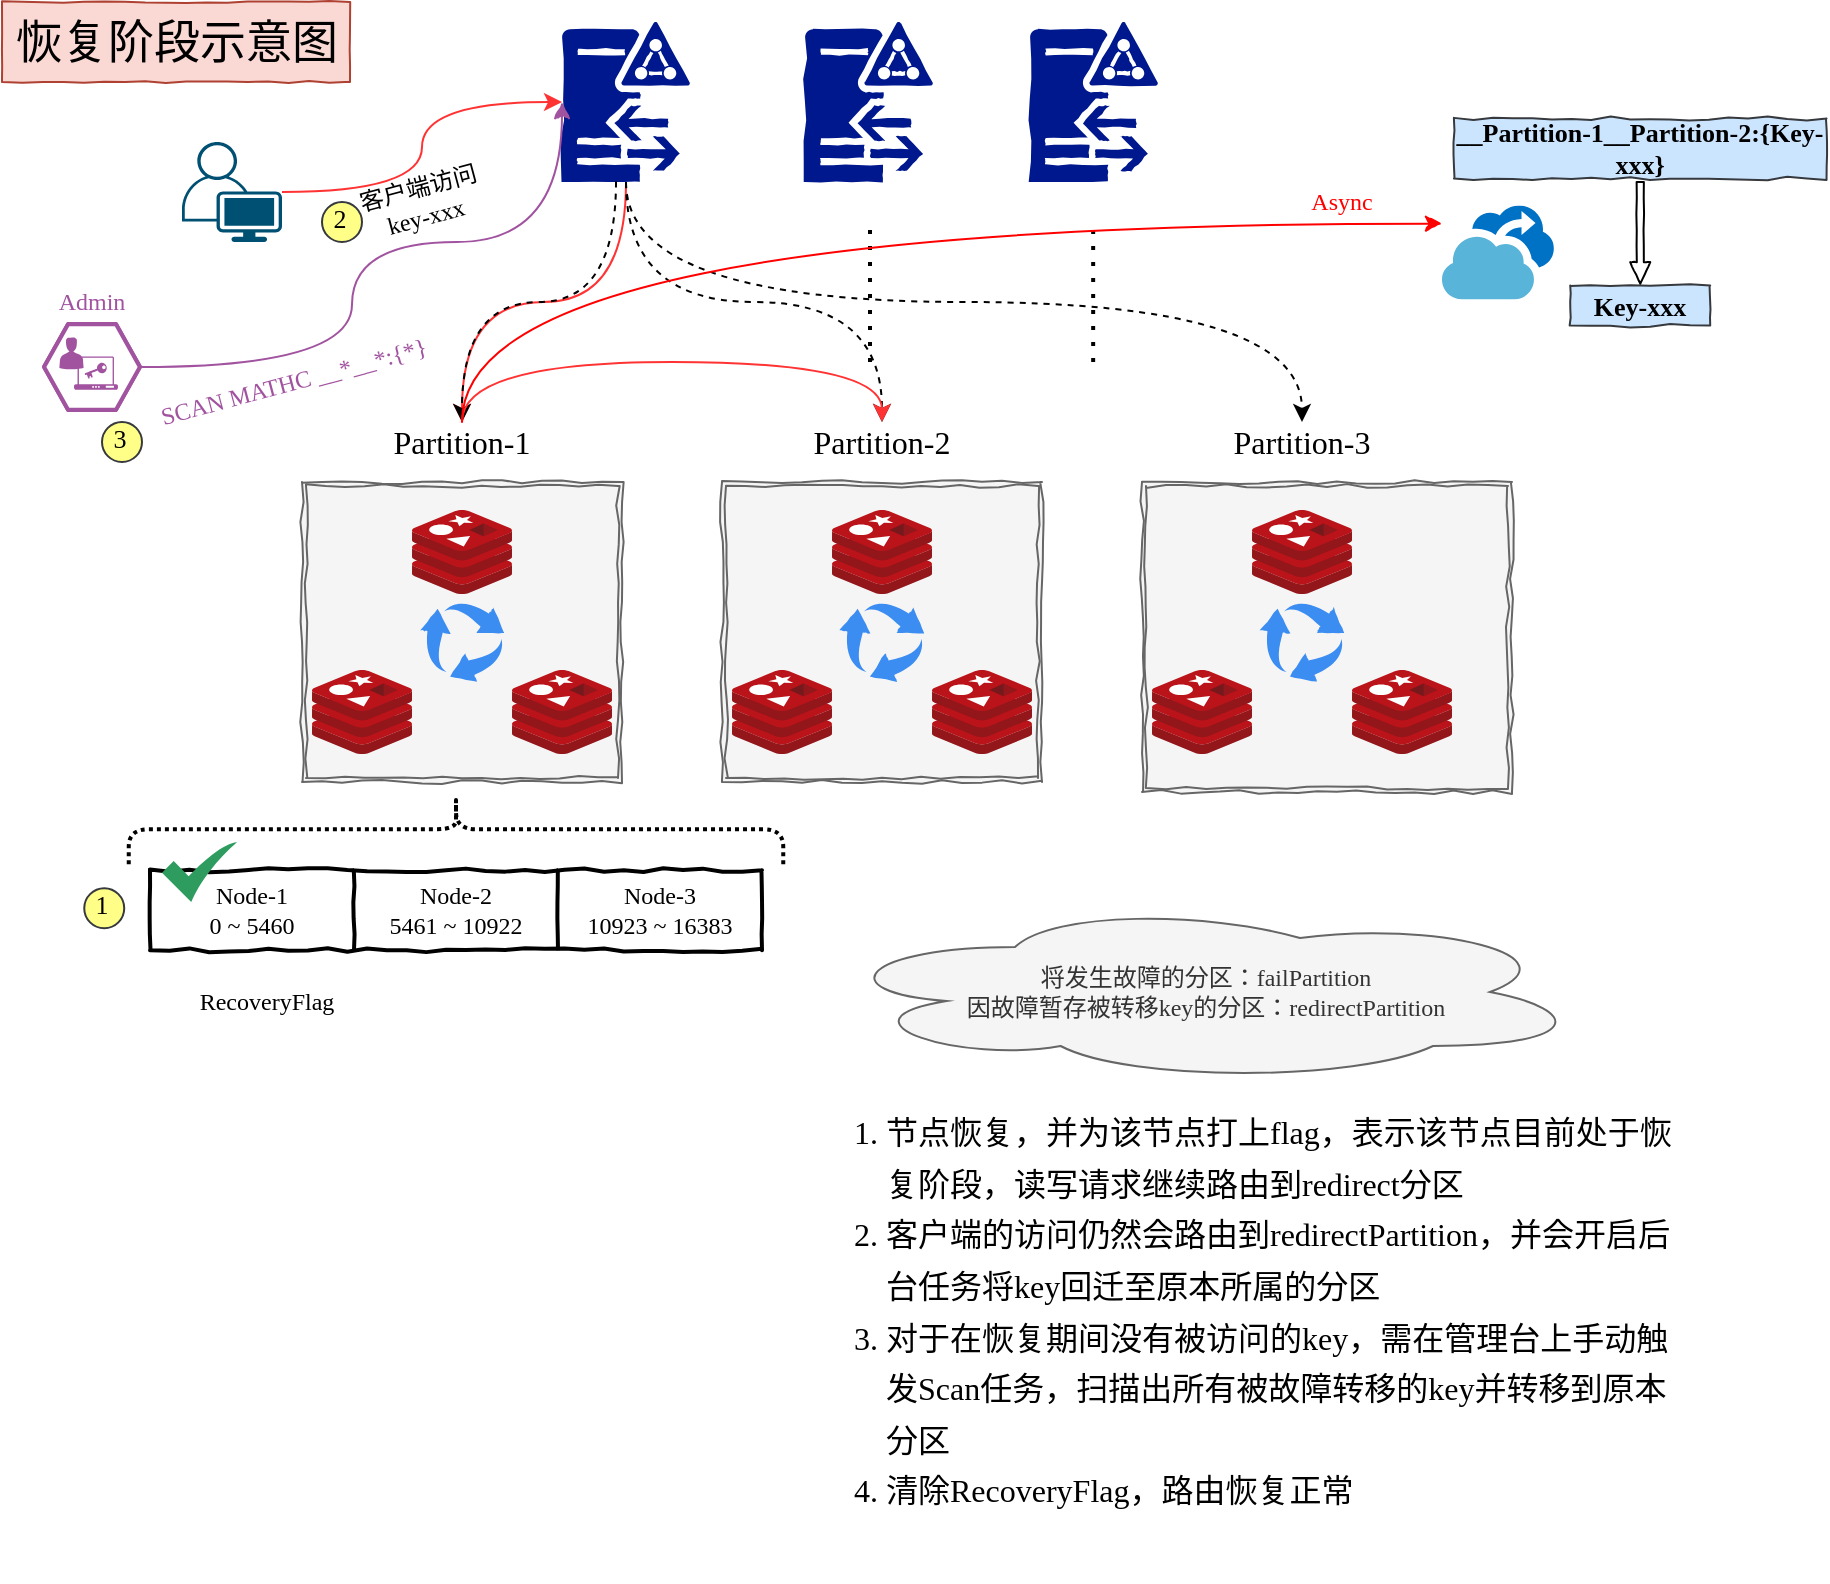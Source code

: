 <mxfile version="14.7.7" type="github"><diagram id="vCokj1778KDr5Ses3Ti8" name="Page-1"><mxGraphModel dx="2031" dy="1089" grid="1" gridSize="10" guides="1" tooltips="1" connect="1" arrows="1" fold="1" page="1" pageScale="1" pageWidth="827" pageHeight="1169" math="0" shadow="0"><root><mxCell id="0"/><mxCell id="1" parent="0"/><mxCell id="nRLjxPD2J0OSJHSsYI21-68" style="edgeStyle=orthogonalEdgeStyle;curved=1;rounded=0;orthogonalLoop=1;jettySize=auto;html=1;fontFamily=Comic Sans MS;fontSize=16;exitX=0.5;exitY=1;exitDx=0;exitDy=0;exitPerimeter=0;dashed=1;" parent="1" source="nRLjxPD2J0OSJHSsYI21-7" target="nRLjxPD2J0OSJHSsYI21-48" edge="1"><mxGeometry relative="1" as="geometry"/></mxCell><mxCell id="j68x0pg5eVrXGGbAdJ2o-10" style="edgeStyle=orthogonalEdgeStyle;curved=1;rounded=0;orthogonalLoop=1;jettySize=auto;html=1;entryX=0.5;entryY=0;entryDx=0;entryDy=0;fontFamily=Comic Sans MS;fontColor=#000000;strokeColor=#FF3333;" edge="1" parent="1" source="nRLjxPD2J0OSJHSsYI21-7" target="nRLjxPD2J0OSJHSsYI21-33"><mxGeometry relative="1" as="geometry"/></mxCell><mxCell id="nRLjxPD2J0OSJHSsYI21-7" value="" style="aspect=fixed;pointerEvents=1;shadow=0;dashed=0;html=1;strokeColor=none;labelPosition=center;verticalLabelPosition=bottom;verticalAlign=top;align=center;fillColor=#00188D;shape=mxgraph.mscae.enterprise.d;comic=1;" parent="1" vertex="1"><mxGeometry x="608" y="50" width="64" height="80" as="geometry"/></mxCell><mxCell id="nRLjxPD2J0OSJHSsYI21-29" value="" style="aspect=fixed;pointerEvents=1;shadow=0;dashed=0;html=1;strokeColor=none;labelPosition=center;verticalLabelPosition=bottom;verticalAlign=top;align=center;fillColor=#00188D;shape=mxgraph.mscae.enterprise.d;comic=1;" parent="1" vertex="1"><mxGeometry x="729.5" y="50" width="64" height="80" as="geometry"/></mxCell><mxCell id="nRLjxPD2J0OSJHSsYI21-30" value="" style="aspect=fixed;pointerEvents=1;shadow=0;dashed=0;html=1;strokeColor=none;labelPosition=center;verticalLabelPosition=bottom;verticalAlign=top;align=center;fillColor=#00188D;shape=mxgraph.mscae.enterprise.d;comic=1;" parent="1" vertex="1"><mxGeometry x="842" y="50" width="64" height="80" as="geometry"/></mxCell><mxCell id="nRLjxPD2J0OSJHSsYI21-34" value="" style="group" parent="1" vertex="1" connectable="0"><mxGeometry x="478" y="250" width="160" height="180" as="geometry"/></mxCell><mxCell id="nRLjxPD2J0OSJHSsYI21-3" value="" style="shape=ext;double=1;rounded=0;whiteSpace=wrap;html=1;comic=1;treeMoving=0;treeFolding=0;container=1;fillColor=#f5f5f5;strokeColor=#666666;fontColor=#333333;" parent="nRLjxPD2J0OSJHSsYI21-34" vertex="1"><mxGeometry y="30" width="160" height="150" as="geometry"><mxRectangle x="540" y="370" width="50" height="40" as="alternateBounds"/></mxGeometry></mxCell><mxCell id="nRLjxPD2J0OSJHSsYI21-25" value="" style="aspect=fixed;html=1;points=[];align=center;image;fontSize=12;image=img/lib/mscae/Cache_Redis_Product.svg;comic=1;" parent="nRLjxPD2J0OSJHSsYI21-3" vertex="1"><mxGeometry x="55" y="14" width="50" height="42" as="geometry"/></mxCell><mxCell id="nRLjxPD2J0OSJHSsYI21-26" value="" style="aspect=fixed;html=1;points=[];align=center;image;fontSize=12;image=img/lib/mscae/Cache_Redis_Product.svg;comic=1;" parent="nRLjxPD2J0OSJHSsYI21-3" vertex="1"><mxGeometry x="5" y="94" width="50" height="42" as="geometry"/></mxCell><mxCell id="nRLjxPD2J0OSJHSsYI21-27" value="" style="aspect=fixed;html=1;points=[];align=center;image;fontSize=12;image=img/lib/mscae/Cache_Redis_Product.svg;comic=1;" parent="nRLjxPD2J0OSJHSsYI21-3" vertex="1"><mxGeometry x="105" y="94" width="50" height="42" as="geometry"/></mxCell><mxCell id="nRLjxPD2J0OSJHSsYI21-33" value="Partition-1" style="text;html=1;strokeColor=none;fillColor=none;align=center;verticalAlign=middle;whiteSpace=wrap;rounded=0;dashed=1;dashPattern=1 4;labelBackgroundColor=none;comic=0;pointerEvents=1;fontFamily=Comic Sans MS;fontSize=16;" parent="nRLjxPD2J0OSJHSsYI21-34" vertex="1"><mxGeometry x="30" width="100" height="20" as="geometry"/></mxCell><mxCell id="nRLjxPD2J0OSJHSsYI21-76" value="" style="html=1;aspect=fixed;strokeColor=none;shadow=0;align=center;verticalAlign=top;fillColor=#3B8DF1;shape=mxgraph.gcp2.arrow_cycle;dashed=1;labelBackgroundColor=none;comic=1;pointerEvents=1;fontFamily=Comic Sans MS;fontSize=13;" parent="nRLjxPD2J0OSJHSsYI21-34" vertex="1"><mxGeometry x="58.94" y="90" width="42.11" height="40" as="geometry"/></mxCell><mxCell id="nRLjxPD2J0OSJHSsYI21-35" value="" style="group" parent="1" vertex="1" connectable="0"><mxGeometry x="688" y="250" width="160" height="180" as="geometry"/></mxCell><mxCell id="nRLjxPD2J0OSJHSsYI21-36" value="" style="shape=ext;double=1;rounded=0;whiteSpace=wrap;html=1;comic=1;treeMoving=0;treeFolding=0;container=1;fillColor=#f5f5f5;strokeColor=#666666;fontColor=#333333;" parent="nRLjxPD2J0OSJHSsYI21-35" vertex="1"><mxGeometry y="30" width="160" height="150" as="geometry"><mxRectangle x="540" y="370" width="50" height="40" as="alternateBounds"/></mxGeometry></mxCell><mxCell id="nRLjxPD2J0OSJHSsYI21-37" value="" style="aspect=fixed;html=1;points=[];align=center;image;fontSize=12;image=img/lib/mscae/Cache_Redis_Product.svg;comic=1;" parent="nRLjxPD2J0OSJHSsYI21-36" vertex="1"><mxGeometry x="55" y="14" width="50" height="42" as="geometry"/></mxCell><mxCell id="nRLjxPD2J0OSJHSsYI21-38" value="" style="aspect=fixed;html=1;points=[];align=center;image;fontSize=12;image=img/lib/mscae/Cache_Redis_Product.svg;comic=1;" parent="nRLjxPD2J0OSJHSsYI21-36" vertex="1"><mxGeometry x="5" y="94" width="50" height="42" as="geometry"/></mxCell><mxCell id="nRLjxPD2J0OSJHSsYI21-39" value="" style="aspect=fixed;html=1;points=[];align=center;image;fontSize=12;image=img/lib/mscae/Cache_Redis_Product.svg;comic=1;" parent="nRLjxPD2J0OSJHSsYI21-36" vertex="1"><mxGeometry x="105" y="94" width="50" height="42" as="geometry"/></mxCell><mxCell id="nRLjxPD2J0OSJHSsYI21-77" value="" style="html=1;aspect=fixed;strokeColor=none;shadow=0;align=center;verticalAlign=top;fillColor=#3B8DF1;shape=mxgraph.gcp2.arrow_cycle;dashed=1;labelBackgroundColor=none;comic=1;pointerEvents=1;fontFamily=Comic Sans MS;fontSize=13;" parent="nRLjxPD2J0OSJHSsYI21-36" vertex="1"><mxGeometry x="58.94" y="60" width="42.11" height="40" as="geometry"/></mxCell><mxCell id="nRLjxPD2J0OSJHSsYI21-41" value="Partition-2" style="text;html=1;strokeColor=none;fillColor=none;align=center;verticalAlign=middle;whiteSpace=wrap;rounded=0;dashed=1;dashPattern=1 4;labelBackgroundColor=none;comic=0;pointerEvents=1;fontFamily=Comic Sans MS;fontSize=16;" parent="nRLjxPD2J0OSJHSsYI21-35" vertex="1"><mxGeometry x="30" width="100" height="20" as="geometry"/></mxCell><mxCell id="nRLjxPD2J0OSJHSsYI21-42" value="" style="group" parent="1" vertex="1" connectable="0"><mxGeometry x="898" y="250" width="185" height="185" as="geometry"/></mxCell><mxCell id="nRLjxPD2J0OSJHSsYI21-43" value="" style="shape=ext;double=1;rounded=0;whiteSpace=wrap;html=1;comic=1;treeMoving=0;treeFolding=0;container=1;fillColor=#f5f5f5;strokeColor=#666666;fontColor=#333333;" parent="nRLjxPD2J0OSJHSsYI21-42" vertex="1"><mxGeometry y="30" width="185" height="155" as="geometry"><mxRectangle x="540" y="370" width="50" height="40" as="alternateBounds"/></mxGeometry></mxCell><mxCell id="nRLjxPD2J0OSJHSsYI21-44" value="" style="aspect=fixed;html=1;points=[];align=center;image;fontSize=12;image=img/lib/mscae/Cache_Redis_Product.svg;comic=1;" parent="nRLjxPD2J0OSJHSsYI21-43" vertex="1"><mxGeometry x="55" y="14" width="50" height="42" as="geometry"/></mxCell><mxCell id="nRLjxPD2J0OSJHSsYI21-45" value="" style="aspect=fixed;html=1;points=[];align=center;image;fontSize=12;image=img/lib/mscae/Cache_Redis_Product.svg;comic=1;" parent="nRLjxPD2J0OSJHSsYI21-43" vertex="1"><mxGeometry x="5" y="94" width="50" height="42" as="geometry"/></mxCell><mxCell id="nRLjxPD2J0OSJHSsYI21-46" value="" style="aspect=fixed;html=1;points=[];align=center;image;fontSize=12;image=img/lib/mscae/Cache_Redis_Product.svg;comic=1;" parent="nRLjxPD2J0OSJHSsYI21-43" vertex="1"><mxGeometry x="105" y="94" width="50" height="42" as="geometry"/></mxCell><mxCell id="nRLjxPD2J0OSJHSsYI21-78" value="" style="html=1;aspect=fixed;strokeColor=none;shadow=0;align=center;verticalAlign=top;fillColor=#3B8DF1;shape=mxgraph.gcp2.arrow_cycle;dashed=1;labelBackgroundColor=none;comic=1;pointerEvents=1;fontFamily=Comic Sans MS;fontSize=13;" parent="nRLjxPD2J0OSJHSsYI21-43" vertex="1"><mxGeometry x="58.95" y="60" width="42.11" height="40" as="geometry"/></mxCell><mxCell id="nRLjxPD2J0OSJHSsYI21-48" value="Partition-3" style="text;html=1;strokeColor=none;fillColor=none;align=center;verticalAlign=middle;whiteSpace=wrap;rounded=0;dashed=1;dashPattern=1 4;labelBackgroundColor=none;comic=0;pointerEvents=1;fontFamily=Comic Sans MS;fontSize=16;" parent="nRLjxPD2J0OSJHSsYI21-42" vertex="1"><mxGeometry x="30" width="100" height="20" as="geometry"/></mxCell><mxCell id="nRLjxPD2J0OSJHSsYI21-49" value="" style="shape=curlyBracket;whiteSpace=wrap;html=1;rounded=1;labelBackgroundColor=none;comic=0;pointerEvents=1;fontFamily=Comic Sans MS;fontSize=16;strokeColor=#000000;strokeWidth=2;fillColor=#ffffff;rotation=90;dashed=1;size=0.5;dashPattern=1 1;" parent="1" vertex="1"><mxGeometry x="537.5" y="290" width="35" height="327.25" as="geometry"/></mxCell><mxCell id="nRLjxPD2J0OSJHSsYI21-51" value="" style="shape=table;html=1;whiteSpace=wrap;startSize=0;container=0;collapsible=0;childLayout=tableLayout;labelBackgroundColor=none;comic=1;pointerEvents=1;fontFamily=Comic Sans MS;fontSize=16;strokeColor=#000000;strokeWidth=2;fillColor=#ffffff;" parent="1" vertex="1"><mxGeometry x="402" y="474.12" width="306" height="40" as="geometry"/></mxCell><mxCell id="nRLjxPD2J0OSJHSsYI21-52" value="" style="shape=partialRectangle;html=1;whiteSpace=wrap;collapsible=0;dropTarget=0;pointerEvents=0;fillColor=none;top=0;left=0;bottom=0;right=0;points=[[0,0.5],[1,0.5]];portConstraint=eastwest;" parent="nRLjxPD2J0OSJHSsYI21-51" vertex="1"><mxGeometry width="306" height="40" as="geometry"/></mxCell><mxCell id="nRLjxPD2J0OSJHSsYI21-53" value="&lt;font face=&quot;Comic Sans MS&quot;&gt;Node-1&lt;br&gt;0 ~ 5460&lt;/font&gt;" style="shape=partialRectangle;html=1;whiteSpace=wrap;connectable=0;fillColor=none;top=0;left=0;bottom=0;right=0;overflow=hidden;container=0;" parent="nRLjxPD2J0OSJHSsYI21-52" vertex="1"><mxGeometry width="102" height="40" as="geometry"/></mxCell><mxCell id="nRLjxPD2J0OSJHSsYI21-54" value="&lt;font face=&quot;Comic Sans MS&quot;&gt;Node-2&lt;br&gt;5461 ~ 10922&lt;/font&gt;" style="shape=partialRectangle;html=1;whiteSpace=wrap;connectable=0;fillColor=none;top=0;left=0;bottom=0;right=0;overflow=hidden;" parent="nRLjxPD2J0OSJHSsYI21-52" vertex="1"><mxGeometry x="102" width="102" height="40" as="geometry"/></mxCell><mxCell id="nRLjxPD2J0OSJHSsYI21-55" value="&lt;font face=&quot;Comic Sans MS&quot;&gt;Node-3&lt;br&gt;10923 ~ 16383&lt;/font&gt;" style="shape=partialRectangle;html=1;whiteSpace=wrap;connectable=0;fillColor=none;top=0;left=0;bottom=0;right=0;overflow=hidden;" parent="nRLjxPD2J0OSJHSsYI21-52" vertex="1"><mxGeometry x="204" width="102" height="40" as="geometry"/></mxCell><mxCell id="nRLjxPD2J0OSJHSsYI21-66" value="" style="endArrow=classic;html=1;fontFamily=Comic Sans MS;fontSize=16;exitX=0.422;exitY=0.995;exitDx=0;exitDy=0;exitPerimeter=0;edgeStyle=orthogonalEdgeStyle;curved=1;dashed=1;" parent="1" source="nRLjxPD2J0OSJHSsYI21-7" target="nRLjxPD2J0OSJHSsYI21-33" edge="1"><mxGeometry width="50" height="50" relative="1" as="geometry"><mxPoint x="688" y="220" as="sourcePoint"/><mxPoint x="588" y="250" as="targetPoint"/></mxGeometry></mxCell><mxCell id="nRLjxPD2J0OSJHSsYI21-67" value="" style="endArrow=classic;html=1;fontFamily=Comic Sans MS;fontSize=16;edgeStyle=orthogonalEdgeStyle;curved=1;exitX=0.5;exitY=1;exitDx=0;exitDy=0;exitPerimeter=0;dashed=1;entryX=0.5;entryY=0;entryDx=0;entryDy=0;" parent="1" source="nRLjxPD2J0OSJHSsYI21-7" target="nRLjxPD2J0OSJHSsYI21-41" edge="1"><mxGeometry width="50" height="50" relative="1" as="geometry"><mxPoint x="638" y="140" as="sourcePoint"/><mxPoint x="747.59" y="246.4" as="targetPoint"/></mxGeometry></mxCell><mxCell id="nRLjxPD2J0OSJHSsYI21-69" value="" style="endArrow=none;dashed=1;html=1;dashPattern=1 3;strokeWidth=2;fontFamily=Comic Sans MS;fontSize=16;" parent="1" edge="1"><mxGeometry width="50" height="50" relative="1" as="geometry"><mxPoint x="762" y="220" as="sourcePoint"/><mxPoint x="762" y="150" as="targetPoint"/></mxGeometry></mxCell><mxCell id="nRLjxPD2J0OSJHSsYI21-70" value="" style="endArrow=none;dashed=1;html=1;dashPattern=1 3;strokeWidth=2;fontFamily=Comic Sans MS;fontSize=16;" parent="1" edge="1"><mxGeometry width="50" height="50" relative="1" as="geometry"><mxPoint x="873.58" y="220" as="sourcePoint"/><mxPoint x="873.58" y="150" as="targetPoint"/></mxGeometry></mxCell><mxCell id="nRLjxPD2J0OSJHSsYI21-86" value="1" style="ellipse;whiteSpace=wrap;html=1;aspect=fixed;strokeWidth=1;fontFamily=Tahoma;spacingBottom=4;spacingRight=2;strokeColor=#36393d;labelBackgroundColor=none;comic=1;pointerEvents=1;fontSize=13;fillColor=#ffff88;" parent="1" vertex="1"><mxGeometry x="369.12" y="483.12" width="20" height="20" as="geometry"/></mxCell><mxCell id="nRLjxPD2J0OSJHSsYI21-89" value="2" style="ellipse;whiteSpace=wrap;html=1;aspect=fixed;strokeWidth=1;fontFamily=Tahoma;spacingBottom=4;spacingRight=2;strokeColor=#36393d;labelBackgroundColor=none;comic=1;pointerEvents=1;fontSize=13;fillColor=#ffff88;" parent="1" vertex="1"><mxGeometry x="488" y="140" width="20" height="20" as="geometry"/></mxCell><mxCell id="nRLjxPD2J0OSJHSsYI21-90" value="Key-xxx" style="text;html=1;fillColor=#cce5ff;align=center;verticalAlign=middle;whiteSpace=wrap;rounded=0;labelBackgroundColor=none;comic=1;pointerEvents=1;fontFamily=Comic Sans MS;fontSize=13;fontStyle=1;strokeColor=#36393d;" parent="1" vertex="1"><mxGeometry x="1112.11" y="181.75" width="70" height="20" as="geometry"/></mxCell><mxCell id="nRLjxPD2J0OSJHSsYI21-91" value="&lt;ol style=&quot;line-height: 160%&quot;&gt;&lt;li&gt;&lt;span&gt;节点恢复&lt;/span&gt;&lt;span&gt;，并为该节点打上flag，表示该节点目前处于恢复阶段，读写请求继续路由到redirect分区&lt;/span&gt;&lt;/li&gt;&lt;li&gt;&lt;span&gt;客户端的访问仍然会路由到redirectPartition，并会开启后台任务将key回迁至原本所属的分区&lt;/span&gt;&lt;br&gt;&lt;/li&gt;&lt;li&gt;对于在恢复期间没有被访问的key，需在管理台上手动触发Scan任务，扫描出所有被故障转移的key并转移到原本分区&lt;/li&gt;&lt;li&gt;清除RecoveryFlag，路由恢复正常&lt;/li&gt;&lt;/ol&gt;" style="text;strokeColor=none;fillColor=none;html=1;whiteSpace=wrap;verticalAlign=middle;overflow=hidden;labelBackgroundColor=none;comic=1;pointerEvents=1;fontFamily=Comic Sans MS;fontSize=16;spacingTop=0;jiggle=1;spacing=0;" parent="1" vertex="1"><mxGeometry x="729.5" y="560" width="440" height="270" as="geometry"/></mxCell><mxCell id="nRLjxPD2J0OSJHSsYI21-98" value="__Partition-1__Partition-2:{Key-xxx}" style="text;html=1;fillColor=#cce5ff;align=center;verticalAlign=middle;whiteSpace=wrap;rounded=0;labelBackgroundColor=none;comic=1;pointerEvents=1;fontFamily=Comic Sans MS;fontSize=13;fontStyle=1;strokeColor=#36393d;" parent="1" vertex="1"><mxGeometry x="1053.95" y="98.25" width="186.32" height="30" as="geometry"/></mxCell><mxCell id="nRLjxPD2J0OSJHSsYI21-100" value="" style="verticalLabelPosition=bottom;verticalAlign=top;html=1;strokeWidth=1;shape=mxgraph.arrows2.arrow;dy=0.64;dx=10.81;notch=0;labelBackgroundColor=none;comic=1;jiggle=1;pointerEvents=1;fontFamily=Comic Sans MS;fontSize=13;fillColor=#ffffff;rotation=90;" parent="1" vertex="1"><mxGeometry x="1121.67" y="150.44" width="50.89" height="10" as="geometry"/></mxCell><mxCell id="nRLjxPD2J0OSJHSsYI21-101" value="恢复阶段示意图" style="text;strokeColor=#ae4132;fillColor=#fad9d5;html=1;fontSize=23;fontStyle=0;verticalAlign=middle;align=center;labelBackgroundColor=none;comic=1;jiggle=1;pointerEvents=1;fontFamily=Comic Sans MS;" parent="1" vertex="1"><mxGeometry x="328" y="40" width="174" height="40" as="geometry"/></mxCell><mxCell id="j68x0pg5eVrXGGbAdJ2o-1" value="" style="html=1;aspect=fixed;strokeColor=none;shadow=0;align=center;verticalAlign=top;fillColor=#2D9C5E;shape=mxgraph.gcp2.check" vertex="1" parent="1"><mxGeometry x="408" y="460" width="37.5" height="30" as="geometry"/></mxCell><mxCell id="j68x0pg5eVrXGGbAdJ2o-3" value="" style="shape=image;html=1;verticalAlign=top;verticalLabelPosition=bottom;labelBackgroundColor=#ffffff;imageAspect=0;aspect=fixed;image=https://cdn4.iconfinder.com/data/icons/basic-ui-2-line/32/information-mark-letter-info-sign-128.png" vertex="1" parent="1"><mxGeometry x="398" y="530" width="20" height="20" as="geometry"/></mxCell><mxCell id="j68x0pg5eVrXGGbAdJ2o-5" style="edgeStyle=orthogonalEdgeStyle;rounded=0;orthogonalLoop=1;jettySize=auto;html=1;entryX=0;entryY=0.5;entryDx=0;entryDy=0;entryPerimeter=0;curved=1;strokeColor=#FF3333;" edge="1" parent="1" source="j68x0pg5eVrXGGbAdJ2o-4" target="nRLjxPD2J0OSJHSsYI21-7"><mxGeometry relative="1" as="geometry"/></mxCell><mxCell id="j68x0pg5eVrXGGbAdJ2o-4" value="" style="points=[[0.35,0,0],[0.98,0.51,0],[1,0.71,0],[0.67,1,0],[0,0.795,0],[0,0.65,0]];verticalLabelPosition=bottom;html=1;verticalAlign=top;aspect=fixed;align=center;pointerEvents=1;shape=mxgraph.cisco19.user;fillColor=#005073;strokeColor=none;" vertex="1" parent="1"><mxGeometry x="418" y="110" width="50" height="50" as="geometry"/></mxCell><mxCell id="j68x0pg5eVrXGGbAdJ2o-8" value="客户端访问key-xxx" style="text;html=1;strokeColor=none;fillColor=none;align=center;verticalAlign=middle;whiteSpace=wrap;rounded=0;fontFamily=Comic Sans MS;rotation=-15;" vertex="1" parent="1"><mxGeometry x="502.5" y="130" width="70" height="20" as="geometry"/></mxCell><mxCell id="j68x0pg5eVrXGGbAdJ2o-9" value="RecoveryFlag" style="text;html=1;strokeColor=none;fillColor=none;align=center;verticalAlign=middle;whiteSpace=wrap;rounded=0;fontFamily=Comic Sans MS;" vertex="1" parent="1"><mxGeometry x="423" y="530" width="75" height="20" as="geometry"/></mxCell><mxCell id="j68x0pg5eVrXGGbAdJ2o-11" style="edgeStyle=orthogonalEdgeStyle;curved=1;rounded=0;orthogonalLoop=1;jettySize=auto;html=1;entryX=0.5;entryY=0;entryDx=0;entryDy=0;fontFamily=Comic Sans MS;fontColor=#000000;strokeColor=#FF3333;exitX=0.5;exitY=0;exitDx=0;exitDy=0;" edge="1" parent="1" source="nRLjxPD2J0OSJHSsYI21-33" target="nRLjxPD2J0OSJHSsYI21-41"><mxGeometry relative="1" as="geometry"><Array as="points"><mxPoint x="558" y="220"/><mxPoint x="768" y="220"/></Array></mxGeometry></mxCell><mxCell id="j68x0pg5eVrXGGbAdJ2o-13" value="将发生故障的分区：failPartition&lt;br&gt;因故障暂存被转移key的分区：redirectPartition" style="ellipse;shape=cloud;whiteSpace=wrap;html=1;fontFamily=Comic Sans MS;fontColor=#333333;fillColor=#f5f5f5;strokeColor=#666666;" vertex="1" parent="1"><mxGeometry x="739.5" y="490" width="380" height="90" as="geometry"/></mxCell><mxCell id="j68x0pg5eVrXGGbAdJ2o-15" value="" style="aspect=fixed;html=1;points=[];align=center;image;fontSize=12;image=img/lib/mscae/Backup.svg;fontFamily=Comic Sans MS;fontColor=#000000;" vertex="1" parent="1"><mxGeometry x="1048" y="141.75" width="55.95" height="47" as="geometry"/></mxCell><mxCell id="j68x0pg5eVrXGGbAdJ2o-17" style="edgeStyle=orthogonalEdgeStyle;curved=1;rounded=0;comic=1;orthogonalLoop=1;jettySize=auto;html=1;fontFamily=Comic Sans MS;fontColor=#000000;exitX=0.5;exitY=0;exitDx=0;exitDy=0;entryX=0;entryY=0.193;entryDx=0;entryDy=0;entryPerimeter=0;strokeColor=#FF0000;" edge="1" parent="1" source="nRLjxPD2J0OSJHSsYI21-33" target="j68x0pg5eVrXGGbAdJ2o-15"><mxGeometry relative="1" as="geometry"><mxPoint x="1045" y="157" as="targetPoint"/><Array as="points"><mxPoint x="558" y="151"/></Array></mxGeometry></mxCell><mxCell id="j68x0pg5eVrXGGbAdJ2o-18" value="&lt;font color=&quot;#ff0000&quot;&gt;Async&lt;/font&gt;" style="text;html=1;strokeColor=none;fillColor=none;align=center;verticalAlign=middle;whiteSpace=wrap;rounded=0;fontFamily=Comic Sans MS;fontColor=#000000;" vertex="1" parent="1"><mxGeometry x="978" y="130" width="40" height="20" as="geometry"/></mxCell><mxCell id="j68x0pg5eVrXGGbAdJ2o-21" value="" style="group" vertex="1" connectable="0" parent="1"><mxGeometry x="348" y="180" width="50" height="65" as="geometry"/></mxCell><mxCell id="j68x0pg5eVrXGGbAdJ2o-19" value="" style="verticalLabelPosition=bottom;html=1;fillColor=#A153A0;strokeColor=#ffffff;verticalAlign=top;align=center;points=[[0,0.5,0],[0.125,0.25,0],[0.25,0,0],[0.5,0,0],[0.75,0,0],[0.875,0.25,0],[1,0.5,0],[0.875,0.75,0],[0.75,1,0],[0.5,1,0],[0.125,0.75,0]];pointerEvents=1;shape=mxgraph.cisco_safe.compositeIcon;bgIcon=mxgraph.cisco_safe.design.blank_device;resIcon=mxgraph.cisco_safe.design.client_firewall;fontFamily=Comic Sans MS;fontColor=#000000;" vertex="1" parent="j68x0pg5eVrXGGbAdJ2o-21"><mxGeometry y="20" width="50" height="45" as="geometry"/></mxCell><mxCell id="j68x0pg5eVrXGGbAdJ2o-20" value="Admin" style="text;html=1;strokeColor=none;fillColor=none;align=center;verticalAlign=middle;whiteSpace=wrap;rounded=0;fontFamily=Comic Sans MS;fontColor=#A153A0;" vertex="1" parent="j68x0pg5eVrXGGbAdJ2o-21"><mxGeometry x="5" width="40" height="20" as="geometry"/></mxCell><mxCell id="j68x0pg5eVrXGGbAdJ2o-22" style="edgeStyle=orthogonalEdgeStyle;rounded=0;comic=1;orthogonalLoop=1;jettySize=auto;html=1;fontFamily=Comic Sans MS;fontColor=#A153A0;entryX=0;entryY=0.5;entryDx=0;entryDy=0;entryPerimeter=0;strokeColor=#A153A0;exitX=1;exitY=0.5;exitDx=0;exitDy=0;exitPerimeter=0;curved=1;" edge="1" parent="1" source="j68x0pg5eVrXGGbAdJ2o-19" target="nRLjxPD2J0OSJHSsYI21-7"><mxGeometry relative="1" as="geometry"><mxPoint x="480" y="200" as="targetPoint"/><Array as="points"><mxPoint x="503" y="222"/><mxPoint x="503" y="160"/><mxPoint x="608" y="160"/></Array></mxGeometry></mxCell><mxCell id="j68x0pg5eVrXGGbAdJ2o-23" value="SCAN MATHC __*__*:{*}" style="text;html=1;strokeColor=none;fillColor=none;align=center;verticalAlign=middle;whiteSpace=wrap;rounded=0;fontFamily=Comic Sans MS;fontColor=#A153A0;fontSize=12;rotation=-15;" vertex="1" parent="1"><mxGeometry x="389.12" y="220" width="170" height="20" as="geometry"/></mxCell><mxCell id="j68x0pg5eVrXGGbAdJ2o-24" value="3" style="ellipse;whiteSpace=wrap;html=1;aspect=fixed;strokeWidth=1;fontFamily=Tahoma;spacingBottom=4;spacingRight=2;strokeColor=#36393d;labelBackgroundColor=none;comic=1;pointerEvents=1;fontSize=13;fillColor=#ffff88;" vertex="1" parent="1"><mxGeometry x="378" y="250" width="20" height="20" as="geometry"/></mxCell></root></mxGraphModel></diagram></mxfile>